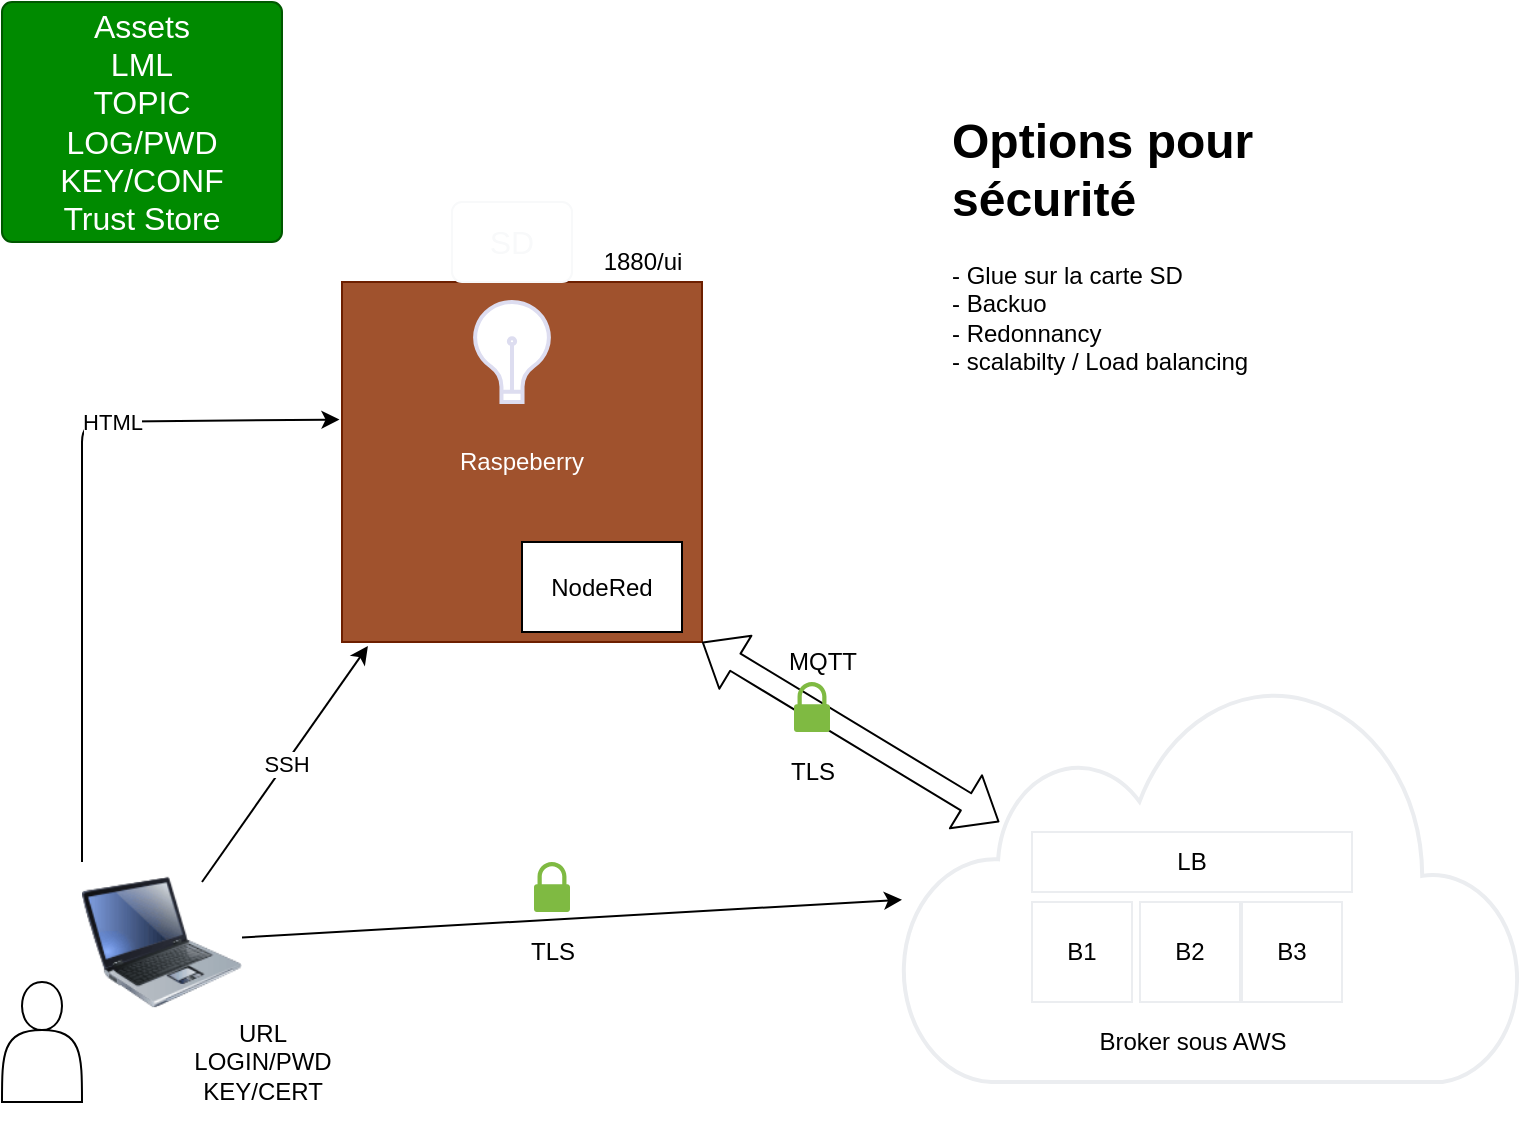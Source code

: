 <mxfile>
    <diagram id="CeMhqxPjQ61Qo2ujwUvI" name="Page-1">
        <mxGraphModel dx="998" dy="672" grid="1" gridSize="10" guides="1" tooltips="1" connect="1" arrows="1" fold="1" page="1" pageScale="1" pageWidth="850" pageHeight="1100" math="0" shadow="0">
            <root>
                <mxCell id="0"/>
                <mxCell id="1" parent="0"/>
                <mxCell id="28" style="edgeStyle=none;html=1;" edge="1" parent="1" source="2" target="4">
                    <mxGeometry relative="1" as="geometry">
                        <mxPoint x="500" y="500" as="targetPoint"/>
                    </mxGeometry>
                </mxCell>
                <mxCell id="2" value="" style="image;html=1;image=img/lib/clip_art/computers/Laptop_128x128.png" vertex="1" parent="1">
                    <mxGeometry x="120" y="460" width="80" height="80" as="geometry"/>
                </mxCell>
                <mxCell id="3" value="Raspeberry" style="whiteSpace=wrap;html=1;aspect=fixed;fillColor=#a0522d;fontColor=#ffffff;strokeColor=#6D1F00;" vertex="1" parent="1">
                    <mxGeometry x="250" y="170" width="180" height="180" as="geometry"/>
                </mxCell>
                <mxCell id="4" value="" style="html=1;verticalLabelPosition=bottom;align=center;labelBackgroundColor=#ffffff;verticalAlign=top;strokeWidth=2;strokeColor=#EBEDF0;shadow=0;dashed=0;shape=mxgraph.ios7.icons.cloud;" vertex="1" parent="1">
                    <mxGeometry x="530" y="370" width="310" height="200" as="geometry"/>
                </mxCell>
                <mxCell id="5" value="Broker sous AWS" style="text;html=1;align=center;verticalAlign=middle;resizable=0;points=[];autosize=1;strokeColor=none;fillColor=none;" vertex="1" parent="1">
                    <mxGeometry x="615" y="535" width="120" height="30" as="geometry"/>
                </mxCell>
                <mxCell id="6" value="" style="endArrow=classic;html=1;entryX=0.072;entryY=1.011;entryDx=0;entryDy=0;entryPerimeter=0;" edge="1" parent="1" target="3">
                    <mxGeometry relative="1" as="geometry">
                        <mxPoint x="180" y="470" as="sourcePoint"/>
                        <mxPoint x="280" y="470" as="targetPoint"/>
                    </mxGeometry>
                </mxCell>
                <mxCell id="7" value="SSH" style="edgeLabel;resizable=0;html=1;align=center;verticalAlign=middle;" connectable="0" vertex="1" parent="6">
                    <mxGeometry relative="1" as="geometry"/>
                </mxCell>
                <mxCell id="8" value="" style="shape=flexArrow;endArrow=classic;startArrow=classic;html=1;entryX=0.157;entryY=0.35;entryDx=0;entryDy=0;entryPerimeter=0;exitX=1;exitY=1;exitDx=0;exitDy=0;" edge="1" parent="1" source="3" target="4">
                    <mxGeometry width="100" height="100" relative="1" as="geometry">
                        <mxPoint x="440" y="370" as="sourcePoint"/>
                        <mxPoint x="540" y="270" as="targetPoint"/>
                    </mxGeometry>
                </mxCell>
                <mxCell id="9" value="MQTT" style="text;html=1;align=center;verticalAlign=middle;resizable=0;points=[];autosize=1;strokeColor=none;fillColor=none;" vertex="1" parent="1">
                    <mxGeometry x="460" y="345" width="60" height="30" as="geometry"/>
                </mxCell>
                <mxCell id="10" value="NodeRed" style="rounded=0;whiteSpace=wrap;html=1;" vertex="1" parent="1">
                    <mxGeometry x="340" y="300" width="80" height="45" as="geometry"/>
                </mxCell>
                <mxCell id="12" value="" style="shape=actor;whiteSpace=wrap;html=1;" vertex="1" parent="1">
                    <mxGeometry x="80" y="520" width="40" height="60" as="geometry"/>
                </mxCell>
                <mxCell id="14" value="" style="html=1;verticalLabelPosition=bottom;align=center;labelBackgroundColor=#ffffff;verticalAlign=top;strokeWidth=2;strokeColor=#DDDDF0;shadow=0;dashed=0;shape=mxgraph.ios7.icons.lightbulb;" vertex="1" parent="1">
                    <mxGeometry x="315" y="180" width="40" height="50" as="geometry"/>
                </mxCell>
                <mxCell id="15" value="" style="endArrow=classic;html=1;entryX=-0.007;entryY=0.382;entryDx=0;entryDy=0;entryPerimeter=0;" edge="1" parent="1" target="3">
                    <mxGeometry width="50" height="50" relative="1" as="geometry">
                        <mxPoint x="120" y="460" as="sourcePoint"/>
                        <mxPoint x="170" y="410" as="targetPoint"/>
                        <Array as="points">
                            <mxPoint x="120" y="240"/>
                        </Array>
                    </mxGeometry>
                </mxCell>
                <mxCell id="16" value="HTML" style="edgeLabel;html=1;align=center;verticalAlign=middle;resizable=0;points=[];" vertex="1" connectable="0" parent="15">
                    <mxGeometry x="0.345" relative="1" as="geometry">
                        <mxPoint as="offset"/>
                    </mxGeometry>
                </mxCell>
                <mxCell id="20" value="Assets&lt;br&gt;LML&lt;br&gt;TOPIC&lt;br&gt;LOG/PWD&lt;br&gt;KEY/CONF&lt;br&gt;Trust Store" style="html=1;shadow=0;dashed=0;shape=mxgraph.bootstrap.rrect;rSize=5;strokeColor=#005700;strokeWidth=1;fillColor=#008a00;fontColor=#ffffff;whiteSpace=wrap;align=center;verticalAlign=middle;spacingLeft=0;fontStyle=0;fontSize=16;spacing=5;" vertex="1" parent="1">
                    <mxGeometry x="80" y="30" width="140" height="120" as="geometry"/>
                </mxCell>
                <mxCell id="21" value="SD" style="html=1;shadow=0;dashed=0;shape=mxgraph.bootstrap.rrect;rSize=5;strokeColor=#F8F9FA;strokeWidth=1;fillColor=none;fontColor=#F8F9FA;whiteSpace=wrap;align=center;verticalAlign=middle;spacingLeft=0;fontStyle=0;fontSize=16;spacing=5;" vertex="1" parent="1">
                    <mxGeometry x="305" y="130" width="60" height="40" as="geometry"/>
                </mxCell>
                <mxCell id="22" value="1880/ui" style="text;html=1;align=center;verticalAlign=middle;resizable=0;points=[];autosize=1;strokeColor=none;fillColor=none;" vertex="1" parent="1">
                    <mxGeometry x="370" y="145" width="60" height="30" as="geometry"/>
                </mxCell>
                <mxCell id="23" value="URL&lt;br&gt;LOGIN/PWD&lt;br&gt;KEY/CERT" style="text;html=1;align=center;verticalAlign=middle;resizable=0;points=[];autosize=1;strokeColor=none;fillColor=none;" vertex="1" parent="1">
                    <mxGeometry x="165" y="530" width="90" height="60" as="geometry"/>
                </mxCell>
                <mxCell id="24" value="" style="sketch=0;pointerEvents=1;shadow=0;dashed=0;html=1;strokeColor=none;labelPosition=center;verticalLabelPosition=bottom;verticalAlign=top;outlineConnect=0;align=center;shape=mxgraph.office.security.lock_protected;fillColor=#7FBA42;" vertex="1" parent="1">
                    <mxGeometry x="476" y="370" width="18" height="25" as="geometry"/>
                </mxCell>
                <mxCell id="25" value="TLS" style="text;html=1;align=center;verticalAlign=middle;resizable=0;points=[];autosize=1;strokeColor=none;fillColor=none;" vertex="1" parent="1">
                    <mxGeometry x="460" y="400" width="50" height="30" as="geometry"/>
                </mxCell>
                <mxCell id="26" value="" style="sketch=0;pointerEvents=1;shadow=0;dashed=0;html=1;strokeColor=none;labelPosition=center;verticalLabelPosition=bottom;verticalAlign=top;outlineConnect=0;align=center;shape=mxgraph.office.security.lock_protected;fillColor=#7FBA42;" vertex="1" parent="1">
                    <mxGeometry x="346" y="460" width="18" height="25" as="geometry"/>
                </mxCell>
                <mxCell id="27" value="TLS" style="text;html=1;align=center;verticalAlign=middle;resizable=0;points=[];autosize=1;strokeColor=none;fillColor=none;" vertex="1" parent="1">
                    <mxGeometry x="330" y="490" width="50" height="30" as="geometry"/>
                </mxCell>
                <mxCell id="29" value="&lt;h1&gt;Options pour sécurité&lt;/h1&gt;&lt;div&gt;- Glue sur la carte SD&lt;/div&gt;&lt;div&gt;- Backuo&lt;/div&gt;&lt;div&gt;- Redonnancy&lt;/div&gt;&lt;div&gt;- scalabilty / Load balancing&lt;/div&gt;&lt;div&gt;&lt;br&gt;&lt;/div&gt;" style="text;html=1;strokeColor=none;fillColor=none;spacing=5;spacingTop=-20;whiteSpace=wrap;overflow=hidden;rounded=0;" vertex="1" parent="1">
                    <mxGeometry x="550" y="80" width="210" height="150" as="geometry"/>
                </mxCell>
                <mxCell id="30" value="B1" style="whiteSpace=wrap;html=1;aspect=fixed;strokeColor=#EBEDF0;" vertex="1" parent="1">
                    <mxGeometry x="595" y="480" width="50" height="50" as="geometry"/>
                </mxCell>
                <mxCell id="31" value="B2" style="whiteSpace=wrap;html=1;aspect=fixed;strokeColor=#EBEDF0;" vertex="1" parent="1">
                    <mxGeometry x="649" y="480" width="50" height="50" as="geometry"/>
                </mxCell>
                <mxCell id="32" value="B3" style="whiteSpace=wrap;html=1;aspect=fixed;strokeColor=#EBEDF0;" vertex="1" parent="1">
                    <mxGeometry x="700" y="480" width="50" height="50" as="geometry"/>
                </mxCell>
                <mxCell id="33" value="LB" style="rounded=0;whiteSpace=wrap;html=1;strokeColor=#EBEDF0;" vertex="1" parent="1">
                    <mxGeometry x="595" y="445" width="160" height="30" as="geometry"/>
                </mxCell>
            </root>
        </mxGraphModel>
    </diagram>
</mxfile>